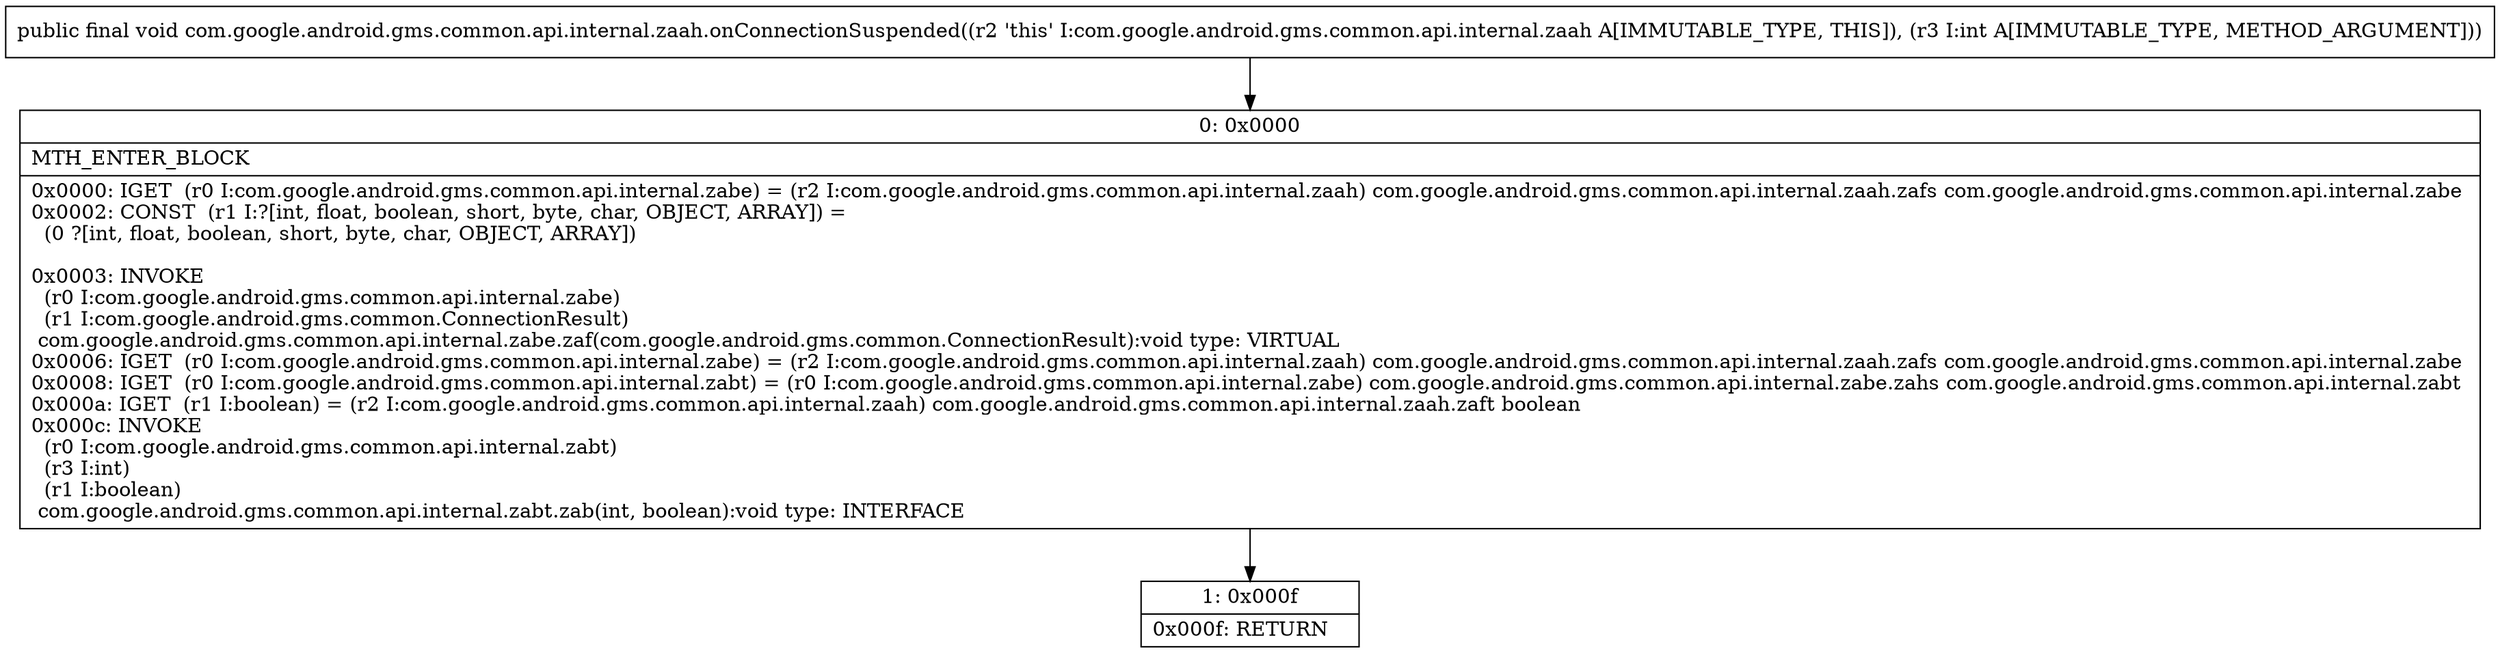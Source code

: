 digraph "CFG forcom.google.android.gms.common.api.internal.zaah.onConnectionSuspended(I)V" {
Node_0 [shape=record,label="{0\:\ 0x0000|MTH_ENTER_BLOCK\l|0x0000: IGET  (r0 I:com.google.android.gms.common.api.internal.zabe) = (r2 I:com.google.android.gms.common.api.internal.zaah) com.google.android.gms.common.api.internal.zaah.zafs com.google.android.gms.common.api.internal.zabe \l0x0002: CONST  (r1 I:?[int, float, boolean, short, byte, char, OBJECT, ARRAY]) = \l  (0 ?[int, float, boolean, short, byte, char, OBJECT, ARRAY])\l \l0x0003: INVOKE  \l  (r0 I:com.google.android.gms.common.api.internal.zabe)\l  (r1 I:com.google.android.gms.common.ConnectionResult)\l com.google.android.gms.common.api.internal.zabe.zaf(com.google.android.gms.common.ConnectionResult):void type: VIRTUAL \l0x0006: IGET  (r0 I:com.google.android.gms.common.api.internal.zabe) = (r2 I:com.google.android.gms.common.api.internal.zaah) com.google.android.gms.common.api.internal.zaah.zafs com.google.android.gms.common.api.internal.zabe \l0x0008: IGET  (r0 I:com.google.android.gms.common.api.internal.zabt) = (r0 I:com.google.android.gms.common.api.internal.zabe) com.google.android.gms.common.api.internal.zabe.zahs com.google.android.gms.common.api.internal.zabt \l0x000a: IGET  (r1 I:boolean) = (r2 I:com.google.android.gms.common.api.internal.zaah) com.google.android.gms.common.api.internal.zaah.zaft boolean \l0x000c: INVOKE  \l  (r0 I:com.google.android.gms.common.api.internal.zabt)\l  (r3 I:int)\l  (r1 I:boolean)\l com.google.android.gms.common.api.internal.zabt.zab(int, boolean):void type: INTERFACE \l}"];
Node_1 [shape=record,label="{1\:\ 0x000f|0x000f: RETURN   \l}"];
MethodNode[shape=record,label="{public final void com.google.android.gms.common.api.internal.zaah.onConnectionSuspended((r2 'this' I:com.google.android.gms.common.api.internal.zaah A[IMMUTABLE_TYPE, THIS]), (r3 I:int A[IMMUTABLE_TYPE, METHOD_ARGUMENT])) }"];
MethodNode -> Node_0;
Node_0 -> Node_1;
}

